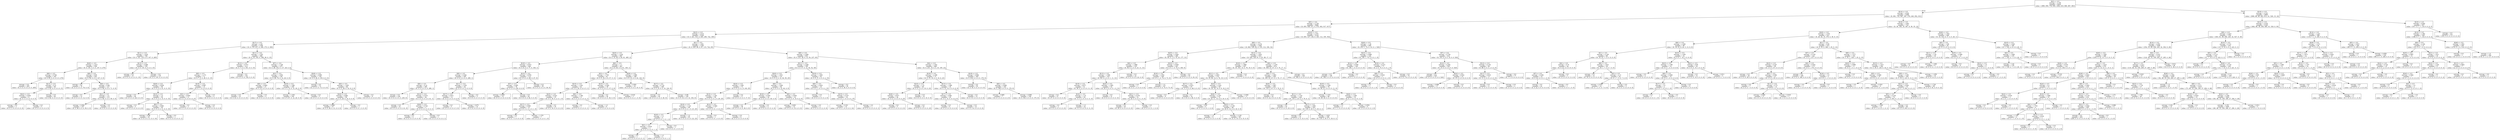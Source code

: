 digraph Tree {
node [shape=box] ;
0 [label="X[2] <= 0.5\nentropy = 3.156\nsamples = 8204\nvalue = [999, 959, 778, 950, 1000, 619, 969, 967, 963]"] ;
1 [label="X[14] <= 0.5\nentropy = 2.924\nsamples = 5398\nvalue = [0, 891, 732, 487, 387, 578, 440, 952, 931]"] ;
0 -> 1 [labeldistance=2.5, labelangle=45, headlabel="True"] ;
2 [label="X[5] <= 0.5\nentropy = 2.739\nsamples = 4680\nvalue = [0, 855, 548, 471, 0, 570, 402, 917, 917]"] ;
1 -> 2 ;
3 [label="X[23] <= 0.5\nentropy = 2.514\nsamples = 2536\nvalue = [0, 0, 421, 333, 0, 405, 290, 722, 365]"] ;
2 -> 3 ;
4 [label="X[17] <= 0.5\nentropy = 2.28\nsamples = 1196\nvalue = [0, 0, 176, 237, 0, 308, 175, 0, 300]"] ;
3 -> 4 ;
5 [label="X[11] <= 0.5\nentropy = 1.919\nsamples = 708\nvalue = [0, 0, 141, 135, 0, 0, 147, 0, 285]"] ;
4 -> 5 ;
6 [label="X[20] <= 0.5\nentropy = 1.515\nsamples = 558\nvalue = [0, 0, 141, 0, 0, 0, 147, 0, 270]"] ;
5 -> 6 ;
7 [label="X[8] <= 0.5\nentropy = 0.794\nsamples = 355\nvalue = [0, 0, 85, 0, 0, 0, 0, 0, 270]"] ;
6 -> 7 ;
8 [label="entropy = 0.0\nsamples = 265\nvalue = [0, 0, 0, 0, 0, 0, 0, 0, 265]"] ;
7 -> 8 ;
9 [label="X[13] <= 0.5\nentropy = 0.31\nsamples = 90\nvalue = [0, 0, 85, 0, 0, 0, 0, 0, 5]"] ;
7 -> 9 ;
10 [label="X[22] <= 0.5\nentropy = 0.954\nsamples = 8\nvalue = [0, 0, 3, 0, 0, 0, 0, 0, 5]"] ;
9 -> 10 ;
11 [label="entropy = 0.0\nsamples = 3\nvalue = [0, 0, 3, 0, 0, 0, 0, 0, 0]"] ;
10 -> 11 ;
12 [label="entropy = 0.0\nsamples = 5\nvalue = [0, 0, 0, 0, 0, 0, 0, 0, 5]"] ;
10 -> 12 ;
13 [label="entropy = 0.0\nsamples = 82\nvalue = [0, 0, 82, 0, 0, 0, 0, 0, 0]"] ;
9 -> 13 ;
14 [label="X[8] <= 0.5\nentropy = 0.85\nsamples = 203\nvalue = [0, 0, 56, 0, 0, 0, 147, 0, 0]"] ;
6 -> 14 ;
15 [label="entropy = 0.0\nsamples = 76\nvalue = [0, 0, 0, 0, 0, 0, 76, 0, 0]"] ;
14 -> 15 ;
16 [label="X[9] <= 0.5\nentropy = 0.99\nsamples = 127\nvalue = [0, 0, 56, 0, 0, 0, 71, 0, 0]"] ;
14 -> 16 ;
17 [label="entropy = 0.0\nsamples = 12\nvalue = [0, 0, 0, 0, 0, 0, 12, 0, 0]"] ;
16 -> 17 ;
18 [label="X[21] <= 0.5\nentropy = 1.0\nsamples = 115\nvalue = [0, 0, 56, 0, 0, 0, 59, 0, 0]"] ;
16 -> 18 ;
19 [label="entropy = 0.992\nsamples = 107\nvalue = [0, 0, 48, 0, 0, 0, 59, 0, 0]"] ;
18 -> 19 ;
20 [label="entropy = 0.0\nsamples = 8\nvalue = [0, 0, 8, 0, 0, 0, 0, 0, 0]"] ;
18 -> 20 ;
21 [label="X[13] <= 0.5\nentropy = 0.469\nsamples = 150\nvalue = [0, 0, 0, 135, 0, 0, 0, 0, 15]"] ;
5 -> 21 ;
22 [label="entropy = 0.0\nsamples = 15\nvalue = [0, 0, 0, 0, 0, 0, 0, 0, 15]"] ;
21 -> 22 ;
23 [label="entropy = 0.0\nsamples = 135\nvalue = [0, 0, 0, 135, 0, 0, 0, 0, 0]"] ;
21 -> 23 ;
24 [label="X[11] <= 0.5\nentropy = 1.555\nsamples = 488\nvalue = [0, 0, 35, 102, 0, 308, 28, 0, 15]"] ;
4 -> 24 ;
25 [label="X[13] <= 0.5\nentropy = 0.573\nsamples = 213\nvalue = [0, 0, 7, 0, 0, 191, 0, 0, 15]"] ;
24 -> 25 ;
26 [label="X[8] <= 0.5\nentropy = 1.173\nsamples = 71\nvalue = [0, 0, 7, 0, 0, 49, 0, 0, 15]"] ;
25 -> 26 ;
27 [label="X[26] <= 0.5\nentropy = 0.838\nsamples = 56\nvalue = [0, 0, 0, 0, 0, 41, 0, 0, 15]"] ;
26 -> 27 ;
28 [label="entropy = 0.0\nsamples = 26\nvalue = [0, 0, 0, 0, 0, 26, 0, 0, 0]"] ;
27 -> 28 ;
29 [label="X[10] <= 0.5\nentropy = 1.0\nsamples = 30\nvalue = [0, 0, 0, 0, 0, 15, 0, 0, 15]"] ;
27 -> 29 ;
30 [label="entropy = 0.0\nsamples = 4\nvalue = [0, 0, 0, 0, 0, 4, 0, 0, 0]"] ;
29 -> 30 ;
31 [label="X[0] <= 0.5\nentropy = 0.983\nsamples = 26\nvalue = [0, 0, 0, 0, 0, 11, 0, 0, 15]"] ;
29 -> 31 ;
32 [label="entropy = 0.99\nsamples = 25\nvalue = [0, 0, 0, 0, 0, 11, 0, 0, 14]"] ;
31 -> 32 ;
33 [label="entropy = 0.0\nsamples = 1\nvalue = [0, 0, 0, 0, 0, 0, 0, 0, 1]"] ;
31 -> 33 ;
34 [label="X[18] <= 0.5\nentropy = 0.997\nsamples = 15\nvalue = [0, 0, 7, 0, 0, 8, 0, 0, 0]"] ;
26 -> 34 ;
35 [label="X[3] <= 0.5\nentropy = 0.845\nsamples = 11\nvalue = [0, 0, 3, 0, 0, 8, 0, 0, 0]"] ;
34 -> 35 ;
36 [label="entropy = 0.0\nsamples = 3\nvalue = [0, 0, 3, 0, 0, 0, 0, 0, 0]"] ;
35 -> 36 ;
37 [label="entropy = 0.0\nsamples = 8\nvalue = [0, 0, 0, 0, 0, 8, 0, 0, 0]"] ;
35 -> 37 ;
38 [label="entropy = 0.0\nsamples = 4\nvalue = [0, 0, 4, 0, 0, 0, 0, 0, 0]"] ;
34 -> 38 ;
39 [label="entropy = 0.0\nsamples = 142\nvalue = [0, 0, 0, 0, 0, 142, 0, 0, 0]"] ;
25 -> 39 ;
40 [label="X[7] <= 0.5\nentropy = 1.726\nsamples = 275\nvalue = [0, 0, 28, 102, 0, 117, 28, 0, 0]"] ;
24 -> 40 ;
41 [label="X[3] <= 0.5\nentropy = 1.654\nsamples = 136\nvalue = [0, 0, 28, 76, 0, 12, 20, 0, 0]"] ;
40 -> 41 ;
42 [label="X[6] <= 0.5\nentropy = 0.605\nsamples = 27\nvalue = [0, 0, 23, 4, 0, 0, 0, 0, 0]"] ;
41 -> 42 ;
43 [label="entropy = 0.0\nsamples = 23\nvalue = [0, 0, 23, 0, 0, 0, 0, 0, 0]"] ;
42 -> 43 ;
44 [label="entropy = 0.0\nsamples = 4\nvalue = [0, 0, 0, 4, 0, 0, 0, 0, 0]"] ;
42 -> 44 ;
45 [label="X[19] <= 0.5\nentropy = 1.398\nsamples = 109\nvalue = [0, 0, 5, 72, 0, 12, 20, 0, 0]"] ;
41 -> 45 ;
46 [label="entropy = 1.436\nsamples = 104\nvalue = [0, 0, 5, 67, 0, 12, 20, 0, 0]"] ;
45 -> 46 ;
47 [label="entropy = 0.0\nsamples = 5\nvalue = [0, 0, 0, 5, 0, 0, 0, 0, 0]"] ;
45 -> 47 ;
48 [label="X[26] <= 0.5\nentropy = 0.995\nsamples = 139\nvalue = [0, 0, 0, 26, 0, 105, 8, 0, 0]"] ;
40 -> 48 ;
49 [label="entropy = 0.0\nsamples = 73\nvalue = [0, 0, 0, 0, 0, 73, 0, 0, 0]"] ;
48 -> 49 ;
50 [label="X[0] <= 0.5\nentropy = 1.405\nsamples = 66\nvalue = [0, 0, 0, 26, 0, 32, 8, 0, 0]"] ;
48 -> 50 ;
51 [label="X[20] <= 0.5\nentropy = 0.992\nsamples = 58\nvalue = [0, 0, 0, 26, 0, 32, 0, 0, 0]"] ;
50 -> 51 ;
52 [label="entropy = 0.994\nsamples = 57\nvalue = [0, 0, 0, 26, 0, 31, 0, 0, 0]"] ;
51 -> 52 ;
53 [label="entropy = 0.0\nsamples = 1\nvalue = [0, 0, 0, 0, 0, 1, 0, 0, 0]"] ;
51 -> 53 ;
54 [label="entropy = 0.0\nsamples = 8\nvalue = [0, 0, 0, 0, 0, 0, 8, 0, 0]"] ;
50 -> 54 ;
55 [label="X[1] <= 0.5\nentropy = 1.991\nsamples = 1340\nvalue = [0, 0, 245, 96, 0, 97, 115, 722, 65]"] ;
3 -> 55 ;
56 [label="X[20] <= 0.5\nentropy = 1.416\nsamples = 687\nvalue = [0, 0, 14, 40, 0, 85, 61, 485, 2]"] ;
55 -> 56 ;
57 [label="X[18] <= 0.5\nentropy = 0.815\nsamples = 420\nvalue = [0, 0, 6, 0, 0, 77, 0, 336, 1]"] ;
56 -> 57 ;
58 [label="X[8] <= 0.5\nentropy = 0.362\nsamples = 305\nvalue = [0, 0, 6, 0, 0, 9, 0, 289, 1]"] ;
57 -> 58 ;
59 [label="X[9] <= 0.5\nentropy = 0.14\nsamples = 285\nvalue = [0, 0, 0, 0, 0, 4, 0, 280, 1]"] ;
58 -> 59 ;
60 [label="entropy = 0.0\nsamples = 239\nvalue = [0, 0, 0, 0, 0, 0, 0, 239, 0]"] ;
59 -> 60 ;
61 [label="X[12] <= 0.5\nentropy = 0.574\nsamples = 46\nvalue = [0, 0, 0, 0, 0, 4, 0, 41, 1]"] ;
59 -> 61 ;
62 [label="entropy = 0.0\nsamples = 41\nvalue = [0, 0, 0, 0, 0, 0, 0, 41, 0]"] ;
61 -> 62 ;
63 [label="X[26] <= 0.5\nentropy = 0.722\nsamples = 5\nvalue = [0, 0, 0, 0, 0, 4, 0, 0, 1]"] ;
61 -> 63 ;
64 [label="entropy = 0.0\nsamples = 4\nvalue = [0, 0, 0, 0, 0, 4, 0, 0, 0]"] ;
63 -> 64 ;
65 [label="entropy = 0.0\nsamples = 1\nvalue = [0, 0, 0, 0, 0, 0, 0, 0, 1]"] ;
63 -> 65 ;
66 [label="X[11] <= 0.5\nentropy = 1.539\nsamples = 20\nvalue = [0, 0, 6, 0, 0, 5, 0, 9, 0]"] ;
58 -> 66 ;
67 [label="X[17] <= 0.5\nentropy = 0.971\nsamples = 15\nvalue = [0, 0, 6, 0, 0, 0, 0, 9, 0]"] ;
66 -> 67 ;
68 [label="entropy = 0.0\nsamples = 5\nvalue = [0, 0, 0, 0, 0, 0, 0, 5, 0]"] ;
67 -> 68 ;
69 [label="entropy = 0.971\nsamples = 10\nvalue = [0, 0, 6, 0, 0, 0, 0, 4, 0]"] ;
67 -> 69 ;
70 [label="entropy = 0.0\nsamples = 5\nvalue = [0, 0, 0, 0, 0, 5, 0, 0, 0]"] ;
66 -> 70 ;
71 [label="X[15] <= 0.5\nentropy = 0.976\nsamples = 115\nvalue = [0, 0, 0, 0, 0, 68, 0, 47, 0]"] ;
57 -> 71 ;
72 [label="X[7] <= 0.5\nentropy = 0.485\nsamples = 76\nvalue = [0, 0, 0, 0, 0, 68, 0, 8, 0]"] ;
71 -> 72 ;
73 [label="entropy = 0.985\nsamples = 14\nvalue = [0, 0, 0, 0, 0, 6, 0, 8, 0]"] ;
72 -> 73 ;
74 [label="entropy = 0.0\nsamples = 62\nvalue = [0, 0, 0, 0, 0, 62, 0, 0, 0]"] ;
72 -> 74 ;
75 [label="entropy = 0.0\nsamples = 39\nvalue = [0, 0, 0, 0, 0, 0, 0, 39, 0]"] ;
71 -> 75 ;
76 [label="X[8] <= 0.5\nentropy = 1.7\nsamples = 267\nvalue = [0, 0, 8, 40, 0, 8, 61, 149, 1]"] ;
56 -> 76 ;
77 [label="X[3] <= 0.5\nentropy = 1.703\nsamples = 81\nvalue = [0, 0, 0, 30, 0, 8, 37, 5, 1]"] ;
76 -> 77 ;
78 [label="X[10] <= 0.5\nentropy = 1.242\nsamples = 42\nvalue = [0, 0, 0, 30, 0, 6, 0, 5, 1]"] ;
77 -> 78 ;
79 [label="X[25] <= 0.5\nentropy = 0.523\nsamples = 33\nvalue = [0, 0, 0, 30, 0, 2, 0, 1, 0]"] ;
78 -> 79 ;
80 [label="X[17] <= 0.5\nentropy = 0.946\nsamples = 14\nvalue = [0, 0, 0, 11, 0, 2, 0, 1, 0]"] ;
79 -> 80 ;
81 [label="entropy = 0.0\nsamples = 7\nvalue = [0, 0, 0, 7, 0, 0, 0, 0, 0]"] ;
80 -> 81 ;
82 [label="entropy = 1.379\nsamples = 7\nvalue = [0, 0, 0, 4, 0, 2, 0, 1, 0]"] ;
80 -> 82 ;
83 [label="entropy = 0.0\nsamples = 19\nvalue = [0, 0, 0, 19, 0, 0, 0, 0, 0]"] ;
79 -> 83 ;
84 [label="X[6] <= 0.5\nentropy = 1.392\nsamples = 9\nvalue = [0, 0, 0, 0, 0, 4, 0, 4, 1]"] ;
78 -> 84 ;
85 [label="entropy = 0.0\nsamples = 1\nvalue = [0, 0, 0, 0, 0, 0, 0, 0, 1]"] ;
84 -> 85 ;
86 [label="entropy = 1.0\nsamples = 8\nvalue = [0, 0, 0, 0, 0, 4, 0, 4, 0]"] ;
84 -> 86 ;
87 [label="X[10] <= 0.5\nentropy = 0.292\nsamples = 39\nvalue = [0, 0, 0, 0, 0, 2, 37, 0, 0]"] ;
77 -> 87 ;
88 [label="entropy = 0.0\nsamples = 36\nvalue = [0, 0, 0, 0, 0, 0, 36, 0, 0]"] ;
87 -> 88 ;
89 [label="entropy = 0.918\nsamples = 3\nvalue = [0, 0, 0, 0, 0, 2, 1, 0, 0]"] ;
87 -> 89 ;
90 [label="X[26] <= 0.5\nentropy = 1.089\nsamples = 186\nvalue = [0, 0, 8, 10, 0, 0, 24, 144, 0]"] ;
76 -> 90 ;
91 [label="entropy = 0.991\nsamples = 18\nvalue = [0, 0, 8, 0, 0, 0, 10, 0, 0]"] ;
90 -> 91 ;
92 [label="X[17] <= 0.5\nentropy = 0.732\nsamples = 168\nvalue = [0, 0, 0, 10, 0, 0, 14, 144, 0]"] ;
90 -> 92 ;
93 [label="entropy = 0.0\nsamples = 40\nvalue = [0, 0, 0, 0, 0, 0, 0, 40, 0]"] ;
92 -> 93 ;
94 [label="entropy = 0.88\nsamples = 128\nvalue = [0, 0, 0, 10, 0, 0, 14, 104, 0]"] ;
92 -> 94 ;
95 [label="X[8] <= 0.5\nentropy = 2.094\nsamples = 653\nvalue = [0, 0, 231, 56, 0, 12, 54, 237, 63]"] ;
55 -> 95 ;
96 [label="X[11] <= 0.5\nentropy = 2.206\nsamples = 185\nvalue = [0, 0, 0, 37, 0, 12, 44, 52, 40]"] ;
95 -> 96 ;
97 [label="X[20] <= 0.5\nentropy = 1.831\nsamples = 131\nvalue = [0, 0, 0, 0, 0, 12, 44, 50, 25]"] ;
96 -> 97 ;
98 [label="X[24] <= 0.5\nentropy = 1.091\nsamples = 73\nvalue = [0, 0, 0, 0, 0, 2, 0, 46, 25]"] ;
97 -> 98 ;
99 [label="X[10] <= 0.5\nentropy = 1.183\nsamples = 56\nvalue = [0, 0, 0, 0, 0, 2, 0, 29, 25]"] ;
98 -> 99 ;
100 [label="X[16] <= 0.5\nentropy = 1.122\nsamples = 49\nvalue = [0, 0, 0, 0, 0, 1, 0, 23, 25]"] ;
99 -> 100 ;
101 [label="X[19] <= 0.5\nentropy = 1.5\nsamples = 4\nvalue = [0, 0, 0, 0, 0, 1, 0, 1, 2]"] ;
100 -> 101 ;
102 [label="X[4] <= 0.5\nentropy = 0.918\nsamples = 3\nvalue = [0, 0, 0, 0, 0, 0, 0, 1, 2]"] ;
101 -> 102 ;
103 [label="entropy = 0.0\nsamples = 1\nvalue = [0, 0, 0, 0, 0, 0, 0, 0, 1]"] ;
102 -> 103 ;
104 [label="entropy = 1.0\nsamples = 2\nvalue = [0, 0, 0, 0, 0, 0, 0, 1, 1]"] ;
102 -> 104 ;
105 [label="entropy = 0.0\nsamples = 1\nvalue = [0, 0, 0, 0, 0, 1, 0, 0, 0]"] ;
101 -> 105 ;
106 [label="entropy = 1.0\nsamples = 45\nvalue = [0, 0, 0, 0, 0, 0, 0, 22, 23]"] ;
100 -> 106 ;
107 [label="X[12] <= 0.5\nentropy = 0.592\nsamples = 7\nvalue = [0, 0, 0, 0, 0, 1, 0, 6, 0]"] ;
99 -> 107 ;
108 [label="entropy = 0.0\nsamples = 1\nvalue = [0, 0, 0, 0, 0, 1, 0, 0, 0]"] ;
107 -> 108 ;
109 [label="entropy = 0.0\nsamples = 6\nvalue = [0, 0, 0, 0, 0, 0, 0, 6, 0]"] ;
107 -> 109 ;
110 [label="entropy = 0.0\nsamples = 17\nvalue = [0, 0, 0, 0, 0, 0, 0, 17, 0]"] ;
98 -> 110 ;
111 [label="X[6] <= 0.5\nentropy = 1.006\nsamples = 58\nvalue = [0, 0, 0, 0, 0, 10, 44, 4, 0]"] ;
97 -> 111 ;
112 [label="X[16] <= 0.5\nentropy = 0.454\nsamples = 42\nvalue = [0, 0, 0, 0, 0, 0, 38, 4, 0]"] ;
111 -> 112 ;
113 [label="entropy = 0.0\nsamples = 38\nvalue = [0, 0, 0, 0, 0, 0, 38, 0, 0]"] ;
112 -> 113 ;
114 [label="entropy = 0.0\nsamples = 4\nvalue = [0, 0, 0, 0, 0, 0, 0, 4, 0]"] ;
112 -> 114 ;
115 [label="X[9] <= 0.5\nentropy = 0.954\nsamples = 16\nvalue = [0, 0, 0, 0, 0, 10, 6, 0, 0]"] ;
111 -> 115 ;
116 [label="entropy = 0.863\nsamples = 14\nvalue = [0, 0, 0, 0, 0, 10, 4, 0, 0]"] ;
115 -> 116 ;
117 [label="entropy = 0.0\nsamples = 2\nvalue = [0, 0, 0, 0, 0, 0, 2, 0, 0]"] ;
115 -> 117 ;
118 [label="X[19] <= 0.5\nentropy = 1.063\nsamples = 54\nvalue = [0, 0, 0, 37, 0, 0, 0, 2, 15]"] ;
96 -> 118 ;
119 [label="X[6] <= 0.5\nentropy = 0.803\nsamples = 18\nvalue = [0, 0, 0, 1, 0, 0, 0, 2, 15]"] ;
118 -> 119 ;
120 [label="entropy = 0.0\nsamples = 2\nvalue = [0, 0, 0, 0, 0, 0, 0, 2, 0]"] ;
119 -> 120 ;
121 [label="X[15] <= 0.5\nentropy = 0.337\nsamples = 16\nvalue = [0, 0, 0, 1, 0, 0, 0, 0, 15]"] ;
119 -> 121 ;
122 [label="entropy = 0.353\nsamples = 15\nvalue = [0, 0, 0, 1, 0, 0, 0, 0, 14]"] ;
121 -> 122 ;
123 [label="entropy = 0.0\nsamples = 1\nvalue = [0, 0, 0, 0, 0, 0, 0, 0, 1]"] ;
121 -> 123 ;
124 [label="entropy = 0.0\nsamples = 36\nvalue = [0, 0, 0, 36, 0, 0, 0, 0, 0]"] ;
118 -> 124 ;
125 [label="X[4] <= 0.5\nentropy = 1.552\nsamples = 468\nvalue = [0, 0, 231, 19, 0, 0, 10, 185, 23]"] ;
95 -> 125 ;
126 [label="X[19] <= 0.5\nentropy = 2.189\nsamples = 73\nvalue = [0, 0, 15, 19, 0, 0, 10, 6, 23]"] ;
125 -> 126 ;
127 [label="X[10] <= 0.5\nentropy = 1.33\nsamples = 38\nvalue = [0, 0, 0, 5, 0, 0, 10, 0, 23]"] ;
126 -> 127 ;
128 [label="X[26] <= 0.5\nentropy = 0.677\nsamples = 28\nvalue = [0, 0, 0, 5, 0, 0, 0, 0, 23]"] ;
127 -> 128 ;
129 [label="entropy = 0.0\nsamples = 5\nvalue = [0, 0, 0, 5, 0, 0, 0, 0, 0]"] ;
128 -> 129 ;
130 [label="entropy = 0.0\nsamples = 23\nvalue = [0, 0, 0, 0, 0, 0, 0, 0, 23]"] ;
128 -> 130 ;
131 [label="entropy = 0.0\nsamples = 10\nvalue = [0, 0, 0, 0, 0, 0, 10, 0, 0]"] ;
127 -> 131 ;
132 [label="X[13] <= 0.5\nentropy = 1.489\nsamples = 35\nvalue = [0, 0, 15, 14, 0, 0, 0, 6, 0]"] ;
126 -> 132 ;
133 [label="X[17] <= 0.5\nentropy = 0.881\nsamples = 20\nvalue = [0, 0, 0, 14, 0, 0, 0, 6, 0]"] ;
132 -> 133 ;
134 [label="entropy = 0.0\nsamples = 6\nvalue = [0, 0, 0, 0, 0, 0, 0, 6, 0]"] ;
133 -> 134 ;
135 [label="entropy = 0.0\nsamples = 14\nvalue = [0, 0, 0, 14, 0, 0, 0, 0, 0]"] ;
133 -> 135 ;
136 [label="entropy = 0.0\nsamples = 15\nvalue = [0, 0, 15, 0, 0, 0, 0, 0, 0]"] ;
132 -> 136 ;
137 [label="X[18] <= 0.5\nentropy = 0.994\nsamples = 395\nvalue = [0, 0, 216, 0, 0, 0, 0, 179, 0]"] ;
125 -> 137 ;
138 [label="entropy = 0.0\nsamples = 50\nvalue = [0, 0, 50, 0, 0, 0, 0, 0, 0]"] ;
137 -> 138 ;
139 [label="X[9] <= 0.5\nentropy = 0.999\nsamples = 345\nvalue = [0, 0, 166, 0, 0, 0, 0, 179, 0]"] ;
137 -> 139 ;
140 [label="entropy = 0.985\nsamples = 7\nvalue = [0, 0, 3, 0, 0, 0, 0, 4, 0]"] ;
139 -> 140 ;
141 [label="entropy = 0.999\nsamples = 338\nvalue = [0, 0, 163, 0, 0, 0, 0, 175, 0]"] ;
139 -> 141 ;
142 [label="X[18] <= 0.5\nentropy = 2.351\nsamples = 2144\nvalue = [0, 855, 127, 138, 0, 165, 112, 195, 552]"] ;
2 -> 142 ;
143 [label="X[8] <= 0.5\nentropy = 2.276\nsamples = 1285\nvalue = [0, 602, 126, 64, 0, 155, 112, 194, 32]"] ;
142 -> 143 ;
144 [label="X[25] <= 0.5\nentropy = 2.004\nsamples = 366\nvalue = [0, 58, 0, 3, 0, 74, 23, 177, 31]"] ;
143 -> 144 ;
145 [label="X[0] <= 0.5\nentropy = 1.866\nsamples = 125\nvalue = [0, 58, 0, 2, 0, 0, 23, 11, 31]"] ;
144 -> 145 ;
146 [label="X[13] <= 0.5\nentropy = 1.508\nsamples = 103\nvalue = [0, 58, 0, 2, 0, 0, 1, 11, 31]"] ;
145 -> 146 ;
147 [label="X[19] <= 0.5\nentropy = 0.977\nsamples = 51\nvalue = [0, 38, 0, 2, 0, 0, 0, 11, 0]"] ;
146 -> 147 ;
148 [label="entropy = 0.0\nsamples = 27\nvalue = [0, 27, 0, 0, 0, 0, 0, 0, 0]"] ;
147 -> 148 ;
149 [label="X[16] <= 0.5\nentropy = 1.33\nsamples = 24\nvalue = [0, 11, 0, 2, 0, 0, 0, 11, 0]"] ;
147 -> 149 ;
150 [label="entropy = 0.0\nsamples = 2\nvalue = [0, 0, 0, 2, 0, 0, 0, 0, 0]"] ;
149 -> 150 ;
151 [label="entropy = 1.0\nsamples = 22\nvalue = [0, 11, 0, 0, 0, 0, 0, 11, 0]"] ;
149 -> 151 ;
152 [label="X[24] <= 0.5\nentropy = 1.085\nsamples = 52\nvalue = [0, 20, 0, 0, 0, 0, 1, 0, 31]"] ;
146 -> 152 ;
153 [label="entropy = 0.0\nsamples = 31\nvalue = [0, 0, 0, 0, 0, 0, 0, 0, 31]"] ;
152 -> 153 ;
154 [label="X[21] <= 0.5\nentropy = 0.276\nsamples = 21\nvalue = [0, 20, 0, 0, 0, 0, 1, 0, 0]"] ;
152 -> 154 ;
155 [label="entropy = 0.0\nsamples = 20\nvalue = [0, 20, 0, 0, 0, 0, 0, 0, 0]"] ;
154 -> 155 ;
156 [label="entropy = 0.0\nsamples = 1\nvalue = [0, 0, 0, 0, 0, 0, 1, 0, 0]"] ;
154 -> 156 ;
157 [label="entropy = 0.0\nsamples = 22\nvalue = [0, 0, 0, 0, 0, 0, 22, 0, 0]"] ;
145 -> 157 ;
158 [label="X[10] <= 0.5\nentropy = 0.926\nsamples = 241\nvalue = [0, 0, 0, 1, 0, 74, 0, 166, 0]"] ;
144 -> 158 ;
159 [label="X[19] <= 0.5\nentropy = 1.052\nsamples = 148\nvalue = [0, 0, 0, 1, 0, 74, 0, 73, 0]"] ;
158 -> 159 ;
160 [label="entropy = 0.0\nsamples = 1\nvalue = [0, 0, 0, 1, 0, 0, 0, 0, 0]"] ;
159 -> 160 ;
161 [label="entropy = 1.0\nsamples = 147\nvalue = [0, 0, 0, 0, 0, 74, 0, 73, 0]"] ;
159 -> 161 ;
162 [label="entropy = 0.0\nsamples = 93\nvalue = [0, 0, 0, 0, 0, 0, 0, 93, 0]"] ;
158 -> 162 ;
163 [label="X[12] <= 0.5\nentropy = 1.853\nsamples = 919\nvalue = [0, 544, 126, 61, 0, 81, 89, 17, 1]"] ;
143 -> 163 ;
164 [label="X[19] <= 0.5\nentropy = 1.968\nsamples = 247\nvalue = [0, 35, 103, 14, 0, 76, 19, 0, 0]"] ;
163 -> 164 ;
165 [label="X[11] <= 0.5\nentropy = 2.053\nsamples = 170\nvalue = [0, 35, 26, 14, 0, 76, 19, 0, 0]"] ;
164 -> 165 ;
166 [label="X[17] <= 0.5\nentropy = 0.972\nsamples = 87\nvalue = [0, 11, 8, 0, 0, 68, 0, 0, 0]"] ;
165 -> 166 ;
167 [label="entropy = 0.0\nsamples = 8\nvalue = [0, 8, 0, 0, 0, 0, 0, 0, 0]"] ;
166 -> 167 ;
168 [label="entropy = 0.7\nsamples = 79\nvalue = [0, 3, 8, 0, 0, 68, 0, 0, 0]"] ;
166 -> 168 ;
169 [label="X[16] <= 0.5\nentropy = 2.241\nsamples = 83\nvalue = [0, 24, 18, 14, 0, 8, 19, 0, 0]"] ;
165 -> 169 ;
170 [label="X[26] <= 0.5\nentropy = 2.197\nsamples = 72\nvalue = [0, 24, 11, 10, 0, 8, 19, 0, 0]"] ;
169 -> 170 ;
171 [label="entropy = 0.65\nsamples = 6\nvalue = [0, 0, 5, 0, 0, 0, 1, 0, 0]"] ;
170 -> 171 ;
172 [label="X[23] <= 0.5\nentropy = 2.138\nsamples = 66\nvalue = [0, 24, 6, 10, 0, 8, 18, 0, 0]"] ;
170 -> 172 ;
173 [label="entropy = 1.0\nsamples = 6\nvalue = [0, 3, 0, 0, 0, 0, 3, 0, 0]"] ;
172 -> 173 ;
174 [label="entropy = 2.181\nsamples = 60\nvalue = [0, 21, 6, 10, 0, 8, 15, 0, 0]"] ;
172 -> 174 ;
175 [label="entropy = 0.946\nsamples = 11\nvalue = [0, 0, 7, 4, 0, 0, 0, 0, 0]"] ;
169 -> 175 ;
176 [label="entropy = 0.0\nsamples = 77\nvalue = [0, 0, 77, 0, 0, 0, 0, 0, 0]"] ;
164 -> 176 ;
177 [label="X[0] <= 0.5\nentropy = 1.279\nsamples = 672\nvalue = [0, 509, 23, 47, 0, 5, 70, 17, 1]"] ;
163 -> 177 ;
178 [label="X[9] <= 0.5\nentropy = 1.983\nsamples = 328\nvalue = [0, 165, 23, 47, 0, 5, 70, 17, 1]"] ;
177 -> 178 ;
179 [label="X[20] <= 0.5\nentropy = 1.807\nsamples = 250\nvalue = [0, 119, 2, 47, 0, 5, 70, 6, 1]"] ;
178 -> 179 ;
180 [label="entropy = 0.0\nsamples = 22\nvalue = [0, 0, 0, 22, 0, 0, 0, 0, 0]"] ;
179 -> 180 ;
181 [label="X[11] <= 0.5\nentropy = 1.716\nsamples = 228\nvalue = [0, 119, 2, 25, 0, 5, 70, 6, 1]"] ;
179 -> 181 ;
182 [label="entropy = 0.0\nsamples = 25\nvalue = [0, 0, 0, 0, 0, 0, 25, 0, 0]"] ;
181 -> 182 ;
183 [label="X[17] <= 0.5\nentropy = 1.691\nsamples = 203\nvalue = [0, 119, 2, 25, 0, 5, 45, 6, 1]"] ;
181 -> 183 ;
184 [label="entropy = 0.0\nsamples = 15\nvalue = [0, 0, 0, 0, 0, 0, 15, 0, 0]"] ;
183 -> 184 ;
185 [label="entropy = 1.635\nsamples = 188\nvalue = [0, 119, 2, 25, 0, 5, 30, 6, 1]"] ;
183 -> 185 ;
186 [label="X[19] <= 0.5\nentropy = 1.358\nsamples = 78\nvalue = [0, 46, 21, 0, 0, 0, 0, 11, 0]"] ;
178 -> 186 ;
187 [label="entropy = 1.333\nsamples = 68\nvalue = [0, 40, 20, 0, 0, 0, 0, 8, 0]"] ;
186 -> 187 ;
188 [label="X[26] <= 0.5\nentropy = 1.295\nsamples = 10\nvalue = [0, 6, 1, 0, 0, 0, 0, 3, 0]"] ;
186 -> 188 ;
189 [label="entropy = 1.0\nsamples = 2\nvalue = [0, 1, 1, 0, 0, 0, 0, 0, 0]"] ;
188 -> 189 ;
190 [label="entropy = 0.954\nsamples = 8\nvalue = [0, 5, 0, 0, 0, 0, 0, 3, 0]"] ;
188 -> 190 ;
191 [label="entropy = 0.0\nsamples = 344\nvalue = [0, 344, 0, 0, 0, 0, 0, 0, 0]"] ;
177 -> 191 ;
192 [label="X[26] <= 0.5\nentropy = 1.36\nsamples = 859\nvalue = [0, 253, 1, 74, 0, 10, 0, 1, 520]"] ;
142 -> 192 ;
193 [label="X[23] <= 0.5\nentropy = 0.989\nsamples = 226\nvalue = [0, 150, 1, 74, 0, 0, 0, 1, 0]"] ;
192 -> 193 ;
194 [label="X[12] <= 0.5\nentropy = 0.058\nsamples = 149\nvalue = [0, 148, 1, 0, 0, 0, 0, 0, 0]"] ;
193 -> 194 ;
195 [label="entropy = 0.0\nsamples = 148\nvalue = [0, 148, 0, 0, 0, 0, 0, 0, 0]"] ;
194 -> 195 ;
196 [label="entropy = 0.0\nsamples = 1\nvalue = [0, 0, 1, 0, 0, 0, 0, 0, 0]"] ;
194 -> 196 ;
197 [label="X[16] <= 0.5\nentropy = 0.273\nsamples = 77\nvalue = [0, 2, 0, 74, 0, 0, 0, 1, 0]"] ;
193 -> 197 ;
198 [label="X[8] <= 0.5\nentropy = 0.918\nsamples = 3\nvalue = [0, 2, 0, 0, 0, 0, 0, 1, 0]"] ;
197 -> 198 ;
199 [label="entropy = 0.0\nsamples = 1\nvalue = [0, 0, 0, 0, 0, 0, 0, 1, 0]"] ;
198 -> 199 ;
200 [label="entropy = 0.0\nsamples = 2\nvalue = [0, 2, 0, 0, 0, 0, 0, 0, 0]"] ;
198 -> 200 ;
201 [label="entropy = 0.0\nsamples = 74\nvalue = [0, 0, 0, 74, 0, 0, 0, 0, 0]"] ;
197 -> 201 ;
202 [label="X[7] <= 0.5\nentropy = 0.754\nsamples = 633\nvalue = [0, 103, 0, 0, 0, 10, 0, 0, 520]"] ;
192 -> 202 ;
203 [label="X[10] <= 0.5\nentropy = 0.292\nsamples = 543\nvalue = [0, 15, 0, 0, 0, 8, 0, 0, 520]"] ;
202 -> 203 ;
204 [label="entropy = 0.0\nsamples = 520\nvalue = [0, 0, 0, 0, 0, 0, 0, 0, 520]"] ;
203 -> 204 ;
205 [label="X[22] <= 0.5\nentropy = 0.932\nsamples = 23\nvalue = [0, 15, 0, 0, 0, 8, 0, 0, 0]"] ;
203 -> 205 ;
206 [label="entropy = 0.998\nsamples = 17\nvalue = [0, 9, 0, 0, 0, 8, 0, 0, 0]"] ;
205 -> 206 ;
207 [label="entropy = 0.0\nsamples = 6\nvalue = [0, 6, 0, 0, 0, 0, 0, 0, 0]"] ;
205 -> 207 ;
208 [label="X[12] <= 0.5\nentropy = 0.154\nsamples = 90\nvalue = [0, 88, 0, 0, 0, 2, 0, 0, 0]"] ;
202 -> 208 ;
209 [label="X[17] <= 0.5\nentropy = 0.619\nsamples = 13\nvalue = [0, 11, 0, 0, 0, 2, 0, 0, 0]"] ;
208 -> 209 ;
210 [label="entropy = 0.0\nsamples = 11\nvalue = [0, 11, 0, 0, 0, 0, 0, 0, 0]"] ;
209 -> 210 ;
211 [label="entropy = 0.0\nsamples = 2\nvalue = [0, 0, 0, 0, 0, 2, 0, 0, 0]"] ;
209 -> 211 ;
212 [label="entropy = 0.0\nsamples = 77\nvalue = [0, 77, 0, 0, 0, 0, 0, 0, 0]"] ;
208 -> 212 ;
213 [label="X[18] <= 0.5\nentropy = 1.943\nsamples = 718\nvalue = [0, 36, 184, 16, 387, 8, 38, 35, 14]"] ;
1 -> 213 ;
214 [label="X[26] <= 0.5\nentropy = 1.534\nsamples = 512\nvalue = [0, 26, 42, 10, 370, 4, 38, 9, 13]"] ;
213 -> 214 ;
215 [label="X[6] <= 0.5\nentropy = 2.589\nsamples = 98\nvalue = [0, 18, 23, 8, 24, 3, 13, 9, 0]"] ;
214 -> 215 ;
216 [label="X[1] <= 0.5\nentropy = 2.128\nsamples = 66\nvalue = [0, 18, 23, 7, 5, 0, 13, 0, 0]"] ;
215 -> 216 ;
217 [label="X[4] <= 0.5\nentropy = 0.75\nsamples = 28\nvalue = [0, 0, 22, 0, 0, 0, 6, 0, 0]"] ;
216 -> 217 ;
218 [label="X[7] <= 0.5\nentropy = 0.258\nsamples = 23\nvalue = [0, 0, 22, 0, 0, 0, 1, 0, 0]"] ;
217 -> 218 ;
219 [label="entropy = 0.0\nsamples = 22\nvalue = [0, 0, 22, 0, 0, 0, 0, 0, 0]"] ;
218 -> 219 ;
220 [label="entropy = 0.0\nsamples = 1\nvalue = [0, 0, 0, 0, 0, 0, 1, 0, 0]"] ;
218 -> 220 ;
221 [label="entropy = 0.0\nsamples = 5\nvalue = [0, 0, 0, 0, 0, 0, 5, 0, 0]"] ;
217 -> 221 ;
222 [label="X[8] <= 0.5\nentropy = 1.933\nsamples = 38\nvalue = [0, 18, 1, 7, 5, 0, 7, 0, 0]"] ;
216 -> 222 ;
223 [label="entropy = 0.0\nsamples = 14\nvalue = [0, 14, 0, 0, 0, 0, 0, 0, 0]"] ;
222 -> 223 ;
224 [label="X[3] <= 0.5\nentropy = 2.13\nsamples = 24\nvalue = [0, 4, 1, 7, 5, 0, 7, 0, 0]"] ;
222 -> 224 ;
225 [label="entropy = 2.076\nsamples = 19\nvalue = [0, 4, 1, 2, 5, 0, 7, 0, 0]"] ;
224 -> 225 ;
226 [label="entropy = 0.0\nsamples = 5\nvalue = [0, 0, 0, 5, 0, 0, 0, 0, 0]"] ;
224 -> 226 ;
227 [label="X[10] <= 0.5\nentropy = 1.438\nsamples = 32\nvalue = [0, 0, 0, 1, 19, 3, 0, 9, 0]"] ;
215 -> 227 ;
228 [label="X[23] <= 0.5\nentropy = 1.198\nsamples = 14\nvalue = [0, 0, 0, 1, 4, 0, 0, 9, 0]"] ;
227 -> 228 ;
229 [label="entropy = 0.0\nsamples = 4\nvalue = [0, 0, 0, 0, 4, 0, 0, 0, 0]"] ;
228 -> 229 ;
230 [label="X[0] <= 0.5\nentropy = 0.469\nsamples = 10\nvalue = [0, 0, 0, 1, 0, 0, 0, 9, 0]"] ;
228 -> 230 ;
231 [label="X[17] <= 0.5\nentropy = 1.0\nsamples = 2\nvalue = [0, 0, 0, 1, 0, 0, 0, 1, 0]"] ;
230 -> 231 ;
232 [label="entropy = 0.0\nsamples = 1\nvalue = [0, 0, 0, 0, 0, 0, 0, 1, 0]"] ;
231 -> 232 ;
233 [label="entropy = 0.0\nsamples = 1\nvalue = [0, 0, 0, 1, 0, 0, 0, 0, 0]"] ;
231 -> 233 ;
234 [label="entropy = 0.0\nsamples = 8\nvalue = [0, 0, 0, 0, 0, 0, 0, 8, 0]"] ;
230 -> 234 ;
235 [label="X[21] <= 0.5\nentropy = 0.65\nsamples = 18\nvalue = [0, 0, 0, 0, 15, 3, 0, 0, 0]"] ;
227 -> 235 ;
236 [label="entropy = 0.0\nsamples = 14\nvalue = [0, 0, 0, 0, 14, 0, 0, 0, 0]"] ;
235 -> 236 ;
237 [label="entropy = 0.811\nsamples = 4\nvalue = [0, 0, 0, 0, 1, 3, 0, 0, 0]"] ;
235 -> 237 ;
238 [label="X[1] <= 0.5\nentropy = 0.99\nsamples = 414\nvalue = [0, 8, 19, 2, 346, 1, 25, 0, 13]"] ;
214 -> 238 ;
239 [label="X[7] <= 0.5\nentropy = 0.145\nsamples = 221\nvalue = [0, 3, 0, 1, 217, 0, 0, 0, 0]"] ;
238 -> 239 ;
240 [label="X[23] <= 0.5\nentropy = 0.327\nsamples = 50\nvalue = [0, 3, 0, 0, 47, 0, 0, 0, 0]"] ;
239 -> 240 ;
241 [label="entropy = 0.0\nsamples = 29\nvalue = [0, 0, 0, 0, 29, 0, 0, 0, 0]"] ;
240 -> 241 ;
242 [label="X[5] <= 0.5\nentropy = 0.592\nsamples = 21\nvalue = [0, 3, 0, 0, 18, 0, 0, 0, 0]"] ;
240 -> 242 ;
243 [label="entropy = 0.0\nsamples = 7\nvalue = [0, 0, 0, 0, 7, 0, 0, 0, 0]"] ;
242 -> 243 ;
244 [label="X[11] <= 0.5\nentropy = 0.75\nsamples = 14\nvalue = [0, 3, 0, 0, 11, 0, 0, 0, 0]"] ;
242 -> 244 ;
245 [label="entropy = 0.684\nsamples = 11\nvalue = [0, 2, 0, 0, 9, 0, 0, 0, 0]"] ;
244 -> 245 ;
246 [label="entropy = 0.918\nsamples = 3\nvalue = [0, 1, 0, 0, 2, 0, 0, 0, 0]"] ;
244 -> 246 ;
247 [label="X[4] <= 0.5\nentropy = 0.052\nsamples = 171\nvalue = [0, 0, 0, 1, 170, 0, 0, 0, 0]"] ;
239 -> 247 ;
248 [label="entropy = 0.0\nsamples = 169\nvalue = [0, 0, 0, 0, 169, 0, 0, 0, 0]"] ;
247 -> 248 ;
249 [label="X[19] <= 0.5\nentropy = 1.0\nsamples = 2\nvalue = [0, 0, 0, 1, 1, 0, 0, 0, 0]"] ;
247 -> 249 ;
250 [label="entropy = 0.0\nsamples = 1\nvalue = [0, 0, 0, 1, 0, 0, 0, 0, 0]"] ;
249 -> 250 ;
251 [label="entropy = 0.0\nsamples = 1\nvalue = [0, 0, 0, 0, 1, 0, 0, 0, 0]"] ;
249 -> 251 ;
252 [label="X[8] <= 0.5\nentropy = 1.577\nsamples = 193\nvalue = [0, 5, 19, 1, 129, 1, 25, 0, 13]"] ;
238 -> 252 ;
253 [label="X[20] <= 0.5\nentropy = 0.866\nsamples = 11\nvalue = [0, 0, 0, 1, 0, 1, 9, 0, 0]"] ;
252 -> 253 ;
254 [label="entropy = 0.0\nsamples = 1\nvalue = [0, 0, 0, 1, 0, 0, 0, 0, 0]"] ;
253 -> 254 ;
255 [label="X[5] <= 0.5\nentropy = 0.469\nsamples = 10\nvalue = [0, 0, 0, 0, 0, 1, 9, 0, 0]"] ;
253 -> 255 ;
256 [label="entropy = 0.0\nsamples = 1\nvalue = [0, 0, 0, 0, 0, 0, 1, 0, 0]"] ;
255 -> 256 ;
257 [label="entropy = 0.503\nsamples = 9\nvalue = [0, 0, 0, 0, 0, 1, 8, 0, 0]"] ;
255 -> 257 ;
258 [label="X[15] <= 0.5\nentropy = 1.415\nsamples = 182\nvalue = [0, 5, 19, 0, 129, 0, 16, 0, 13]"] ;
252 -> 258 ;
259 [label="X[9] <= 0.5\nentropy = 1.291\nsamples = 164\nvalue = [0, 5, 10, 0, 123, 0, 13, 0, 13]"] ;
258 -> 259 ;
260 [label="X[21] <= 0.5\nentropy = 0.502\nsamples = 75\nvalue = [0, 0, 1, 0, 69, 0, 4, 0, 1]"] ;
259 -> 260 ;
261 [label="X[5] <= 0.5\nentropy = 0.316\nsamples = 72\nvalue = [0, 0, 1, 0, 69, 0, 1, 0, 1]"] ;
260 -> 261 ;
262 [label="entropy = 1.208\nsamples = 12\nvalue = [0, 0, 1, 0, 9, 0, 1, 0, 1]"] ;
261 -> 262 ;
263 [label="entropy = 0.0\nsamples = 60\nvalue = [0, 0, 0, 0, 60, 0, 0, 0, 0]"] ;
261 -> 263 ;
264 [label="entropy = 0.0\nsamples = 3\nvalue = [0, 0, 0, 0, 0, 0, 3, 0, 0]"] ;
260 -> 264 ;
265 [label="entropy = 1.729\nsamples = 89\nvalue = [0, 5, 9, 0, 54, 0, 9, 0, 12]"] ;
259 -> 265 ;
266 [label="entropy = 1.459\nsamples = 18\nvalue = [0, 0, 9, 0, 6, 0, 3, 0, 0]"] ;
258 -> 266 ;
267 [label="X[26] <= 0.5\nentropy = 1.552\nsamples = 206\nvalue = [0, 10, 142, 6, 17, 4, 0, 26, 1]"] ;
213 -> 267 ;
268 [label="X[5] <= 0.5\nentropy = 1.89\nsamples = 26\nvalue = [0, 9, 0, 4, 9, 4, 0, 0, 0]"] ;
267 -> 268 ;
269 [label="X[11] <= 0.5\nentropy = 1.42\nsamples = 16\nvalue = [0, 0, 0, 4, 9, 3, 0, 0, 0]"] ;
268 -> 269 ;
270 [label="entropy = 0.0\nsamples = 8\nvalue = [0, 0, 0, 0, 8, 0, 0, 0, 0]"] ;
269 -> 270 ;
271 [label="entropy = 1.406\nsamples = 8\nvalue = [0, 0, 0, 4, 1, 3, 0, 0, 0]"] ;
269 -> 271 ;
272 [label="X[25] <= 0.5\nentropy = 0.469\nsamples = 10\nvalue = [0, 9, 0, 0, 0, 1, 0, 0, 0]"] ;
268 -> 272 ;
273 [label="entropy = 0.0\nsamples = 8\nvalue = [0, 8, 0, 0, 0, 0, 0, 0, 0]"] ;
272 -> 273 ;
274 [label="X[23] <= 0.5\nentropy = 1.0\nsamples = 2\nvalue = [0, 1, 0, 0, 0, 1, 0, 0, 0]"] ;
272 -> 274 ;
275 [label="entropy = 0.0\nsamples = 1\nvalue = [0, 1, 0, 0, 0, 0, 0, 0, 0]"] ;
274 -> 275 ;
276 [label="entropy = 0.0\nsamples = 1\nvalue = [0, 0, 0, 0, 0, 1, 0, 0, 0]"] ;
274 -> 276 ;
277 [label="X[10] <= 0.5\nentropy = 1.028\nsamples = 180\nvalue = [0, 1, 142, 2, 8, 0, 0, 26, 1]"] ;
267 -> 277 ;
278 [label="X[4] <= 0.5\nentropy = 1.008\nsamples = 179\nvalue = [0, 1, 142, 2, 7, 0, 0, 26, 1]"] ;
277 -> 278 ;
279 [label="entropy = 1.02\nsamples = 176\nvalue = [0, 1, 139, 2, 7, 0, 0, 26, 1]"] ;
278 -> 279 ;
280 [label="entropy = 0.0\nsamples = 3\nvalue = [0, 0, 3, 0, 0, 0, 0, 0, 0]"] ;
278 -> 280 ;
281 [label="entropy = 0.0\nsamples = 1\nvalue = [0, 0, 0, 0, 1, 0, 0, 0, 0]"] ;
277 -> 281 ;
282 [label="X[19] <= 0.5\nentropy = 2.323\nsamples = 2806\nvalue = [999, 68, 46, 463, 613, 41, 529, 15, 32]"] ;
0 -> 282 [labeldistance=2.5, labelangle=-45, headlabel="False"] ;
283 [label="X[10] <= 0.5\nentropy = 2.435\nsamples = 2149\nvalue = [482, 68, 39, 456, 495, 41, 529, 9, 30]"] ;
282 -> 283 ;
284 [label="X[9] <= 0.5\nentropy = 2.423\nsamples = 1761\nvalue = [363, 61, 38, 456, 245, 32, 527, 9, 30]"] ;
283 -> 284 ;
285 [label="X[14] <= 0.5\nentropy = 2.452\nsamples = 1508\nvalue = [352, 53, 28, 456, 245, 32, 304, 9, 29]"] ;
284 -> 285 ;
286 [label="X[20] <= 0.5\nentropy = 1.565\nsamples = 388\nvalue = [230, 5, 14, 117, 0, 5, 9, 5, 3]"] ;
285 -> 286 ;
287 [label="X[26] <= 0.5\nentropy = 0.575\nsamples = 118\nvalue = [3, 0, 0, 108, 0, 4, 0, 1, 2]"] ;
286 -> 287 ;
288 [label="entropy = 0.0\nsamples = 1\nvalue = [1, 0, 0, 0, 0, 0, 0, 0, 0]"] ;
287 -> 288 ;
289 [label="entropy = 0.533\nsamples = 117\nvalue = [2, 0, 0, 108, 0, 4, 0, 1, 2]"] ;
287 -> 289 ;
290 [label="X[3] <= 0.5\nentropy = 1.015\nsamples = 270\nvalue = [227, 5, 14, 9, 0, 1, 9, 4, 1]"] ;
286 -> 290 ;
291 [label="X[26] <= 0.5\nentropy = 0.624\nsamples = 232\nvalue = [212, 5, 1, 3, 0, 0, 6, 4, 1]"] ;
290 -> 291 ;
292 [label="X[24] <= 0.5\nentropy = 2.2\nsamples = 13\nvalue = [0, 2, 1, 3, 0, 0, 4, 3, 0]"] ;
291 -> 292 ;
293 [label="X[22] <= 0.5\nentropy = 0.918\nsamples = 3\nvalue = [0, 2, 0, 1, 0, 0, 0, 0, 0]"] ;
292 -> 293 ;
294 [label="entropy = 0.0\nsamples = 2\nvalue = [0, 2, 0, 0, 0, 0, 0, 0, 0]"] ;
293 -> 294 ;
295 [label="entropy = 0.0\nsamples = 1\nvalue = [0, 0, 0, 1, 0, 0, 0, 0, 0]"] ;
293 -> 295 ;
296 [label="X[16] <= 0.5\nentropy = 1.846\nsamples = 10\nvalue = [0, 0, 1, 2, 0, 0, 4, 3, 0]"] ;
292 -> 296 ;
297 [label="X[4] <= 0.5\nentropy = 1.753\nsamples = 9\nvalue = [0, 0, 1, 1, 0, 0, 4, 3, 0]"] ;
296 -> 297 ;
298 [label="entropy = 1.792\nsamples = 6\nvalue = [0, 0, 1, 1, 0, 0, 3, 1, 0]"] ;
297 -> 298 ;
299 [label="X[23] <= 0.5\nentropy = 0.918\nsamples = 3\nvalue = [0, 0, 0, 0, 0, 0, 1, 2, 0]"] ;
297 -> 299 ;
300 [label="entropy = 0.0\nsamples = 1\nvalue = [0, 0, 0, 0, 0, 0, 1, 0, 0]"] ;
299 -> 300 ;
301 [label="entropy = 0.0\nsamples = 2\nvalue = [0, 0, 0, 0, 0, 0, 0, 2, 0]"] ;
299 -> 301 ;
302 [label="entropy = 0.0\nsamples = 1\nvalue = [0, 0, 0, 1, 0, 0, 0, 0, 0]"] ;
296 -> 302 ;
303 [label="X[6] <= 0.5\nentropy = 0.263\nsamples = 219\nvalue = [212, 3, 0, 0, 0, 0, 2, 1, 1]"] ;
291 -> 303 ;
304 [label="X[15] <= 0.5\nentropy = 0.119\nsamples = 214\nvalue = [211, 0, 0, 0, 0, 0, 2, 0, 1]"] ;
303 -> 304 ;
305 [label="X[21] <= 0.5\nentropy = 0.044\nsamples = 205\nvalue = [204, 0, 0, 0, 0, 0, 1, 0, 0]"] ;
304 -> 305 ;
306 [label="entropy = 0.0\nsamples = 204\nvalue = [204, 0, 0, 0, 0, 0, 0, 0, 0]"] ;
305 -> 306 ;
307 [label="entropy = 0.0\nsamples = 1\nvalue = [0, 0, 0, 0, 0, 0, 1, 0, 0]"] ;
305 -> 307 ;
308 [label="entropy = 0.986\nsamples = 9\nvalue = [7, 0, 0, 0, 0, 0, 1, 0, 1]"] ;
304 -> 308 ;
309 [label="entropy = 1.371\nsamples = 5\nvalue = [1, 3, 0, 0, 0, 0, 0, 1, 0]"] ;
303 -> 309 ;
310 [label="X[8] <= 0.5\nentropy = 1.907\nsamples = 38\nvalue = [15, 0, 13, 6, 0, 1, 3, 0, 0]"] ;
290 -> 310 ;
311 [label="entropy = 0.0\nsamples = 1\nvalue = [0, 0, 0, 0, 0, 1, 0, 0, 0]"] ;
310 -> 311 ;
312 [label="X[22] <= 0.5\nentropy = 1.778\nsamples = 37\nvalue = [15, 0, 13, 6, 0, 0, 3, 0, 0]"] ;
310 -> 312 ;
313 [label="entropy = 1.784\nsamples = 36\nvalue = [15, 0, 12, 6, 0, 0, 3, 0, 0]"] ;
312 -> 313 ;
314 [label="entropy = 0.0\nsamples = 1\nvalue = [0, 0, 1, 0, 0, 0, 0, 0, 0]"] ;
312 -> 314 ;
315 [label="X[4] <= 0.5\nentropy = 2.415\nsamples = 1120\nvalue = [122, 48, 14, 339, 245, 27, 295, 4, 26]"] ;
285 -> 315 ;
316 [label="X[17] <= 0.5\nentropy = 2.411\nsamples = 1072\nvalue = [110, 48, 14, 339, 209, 27, 295, 4, 26]"] ;
315 -> 316 ;
317 [label="entropy = 0.918\nsamples = 27\nvalue = [18, 0, 0, 0, 9, 0, 0, 0, 0]"] ;
316 -> 317 ;
318 [label="X[26] <= 0.5\nentropy = 2.394\nsamples = 1045\nvalue = [92, 48, 14, 339, 200, 27, 295, 4, 26]"] ;
316 -> 318 ;
319 [label="entropy = 1.0\nsamples = 26\nvalue = [19, 0, 0, 0, 6, 0, 1, 0, 0]"] ;
318 -> 319 ;
320 [label="X[8] <= 0.5\nentropy = 2.371\nsamples = 1019\nvalue = [73, 48, 14, 339, 194, 27, 294, 4, 26]"] ;
318 -> 320 ;
321 [label="X[18] <= 0.5\nentropy = 0.918\nsamples = 15\nvalue = [10, 0, 0, 0, 5, 0, 0, 0, 0]"] ;
320 -> 321 ;
322 [label="entropy = 0.94\nsamples = 14\nvalue = [9, 0, 0, 0, 5, 0, 0, 0, 0]"] ;
321 -> 322 ;
323 [label="entropy = 0.0\nsamples = 1\nvalue = [1, 0, 0, 0, 0, 0, 0, 0, 0]"] ;
321 -> 323 ;
324 [label="X[22] <= 0.5\nentropy = 2.356\nsamples = 1004\nvalue = [63, 48, 14, 339, 189, 27, 294, 4, 26]"] ;
320 -> 324 ;
325 [label="entropy = 2.351\nsamples = 1000\nvalue = [60, 48, 14, 339, 188, 27, 294, 4, 26]"] ;
324 -> 325 ;
326 [label="entropy = 0.811\nsamples = 4\nvalue = [3, 0, 0, 0, 1, 0, 0, 0, 0]"] ;
324 -> 326 ;
327 [label="entropy = 0.811\nsamples = 48\nvalue = [12, 0, 0, 0, 36, 0, 0, 0, 0]"] ;
315 -> 327 ;
328 [label="X[14] <= 0.5\nentropy = 0.731\nsamples = 253\nvalue = [11, 8, 10, 0, 0, 0, 223, 0, 1]"] ;
284 -> 328 ;
329 [label="X[5] <= 0.5\nentropy = 0.713\nsamples = 252\nvalue = [11, 7, 10, 0, 0, 0, 223, 0, 1]"] ;
328 -> 329 ;
330 [label="entropy = 0.0\nsamples = 2\nvalue = [0, 0, 0, 0, 0, 0, 2, 0, 0]"] ;
329 -> 330 ;
331 [label="X[26] <= 0.5\nentropy = 0.718\nsamples = 250\nvalue = [11, 7, 10, 0, 0, 0, 221, 0, 1]"] ;
329 -> 331 ;
332 [label="entropy = 0.0\nsamples = 1\nvalue = [0, 0, 0, 0, 0, 0, 1, 0, 0]"] ;
331 -> 332 ;
333 [label="entropy = 0.72\nsamples = 249\nvalue = [11, 7, 10, 0, 0, 0, 220, 0, 1]"] ;
331 -> 333 ;
334 [label="entropy = 0.0\nsamples = 1\nvalue = [0, 1, 0, 0, 0, 0, 0, 0, 0]"] ;
328 -> 334 ;
335 [label="X[14] <= 0.5\nentropy = 1.223\nsamples = 388\nvalue = [119, 7, 1, 0, 250, 9, 2, 0, 0]"] ;
283 -> 335 ;
336 [label="X[26] <= 0.5\nentropy = 1.473\nsamples = 48\nvalue = [30, 7, 0, 0, 0, 9, 2, 0, 0]"] ;
335 -> 336 ;
337 [label="X[17] <= 0.5\nentropy = 1.873\nsamples = 23\nvalue = [7, 7, 0, 0, 0, 7, 2, 0, 0]"] ;
336 -> 337 ;
338 [label="X[5] <= 0.5\nentropy = 1.296\nsamples = 13\nvalue = [7, 5, 0, 0, 0, 0, 1, 0, 0]"] ;
337 -> 338 ;
339 [label="X[20] <= 0.5\nentropy = 0.65\nsamples = 6\nvalue = [5, 0, 0, 0, 0, 0, 1, 0, 0]"] ;
338 -> 339 ;
340 [label="entropy = 0.0\nsamples = 5\nvalue = [5, 0, 0, 0, 0, 0, 0, 0, 0]"] ;
339 -> 340 ;
341 [label="entropy = 0.0\nsamples = 1\nvalue = [0, 0, 0, 0, 0, 0, 1, 0, 0]"] ;
339 -> 341 ;
342 [label="X[24] <= 0.5\nentropy = 0.863\nsamples = 7\nvalue = [2, 5, 0, 0, 0, 0, 0, 0, 0]"] ;
338 -> 342 ;
343 [label="entropy = 0.0\nsamples = 2\nvalue = [2, 0, 0, 0, 0, 0, 0, 0, 0]"] ;
342 -> 343 ;
344 [label="entropy = 0.0\nsamples = 5\nvalue = [0, 5, 0, 0, 0, 0, 0, 0, 0]"] ;
342 -> 344 ;
345 [label="X[12] <= 0.5\nentropy = 1.157\nsamples = 10\nvalue = [0, 2, 0, 0, 0, 7, 1, 0, 0]"] ;
337 -> 345 ;
346 [label="entropy = 0.0\nsamples = 6\nvalue = [0, 0, 0, 0, 0, 6, 0, 0, 0]"] ;
345 -> 346 ;
347 [label="X[3] <= 0.5\nentropy = 1.5\nsamples = 4\nvalue = [0, 2, 0, 0, 0, 1, 1, 0, 0]"] ;
345 -> 347 ;
348 [label="X[20] <= 0.5\nentropy = 0.918\nsamples = 3\nvalue = [0, 2, 0, 0, 0, 0, 1, 0, 0]"] ;
347 -> 348 ;
349 [label="entropy = 0.0\nsamples = 1\nvalue = [0, 1, 0, 0, 0, 0, 0, 0, 0]"] ;
348 -> 349 ;
350 [label="entropy = 1.0\nsamples = 2\nvalue = [0, 1, 0, 0, 0, 0, 1, 0, 0]"] ;
348 -> 350 ;
351 [label="entropy = 0.0\nsamples = 1\nvalue = [0, 0, 0, 0, 0, 1, 0, 0, 0]"] ;
347 -> 351 ;
352 [label="X[12] <= 0.5\nentropy = 0.402\nsamples = 25\nvalue = [23, 0, 0, 0, 0, 2, 0, 0, 0]"] ;
336 -> 352 ;
353 [label="entropy = 0.0\nsamples = 2\nvalue = [0, 0, 0, 0, 0, 2, 0, 0, 0]"] ;
352 -> 353 ;
354 [label="entropy = 0.0\nsamples = 23\nvalue = [23, 0, 0, 0, 0, 0, 0, 0, 0]"] ;
352 -> 354 ;
355 [label="X[5] <= 0.5\nentropy = 0.857\nsamples = 340\nvalue = [89, 0, 1, 0, 250, 0, 0, 0, 0]"] ;
335 -> 355 ;
356 [label="entropy = 0.0\nsamples = 1\nvalue = [0, 0, 0, 0, 1, 0, 0, 0, 0]"] ;
355 -> 356 ;
357 [label="entropy = 0.858\nsamples = 339\nvalue = [89, 0, 1, 0, 249, 0, 0, 0, 0]"] ;
355 -> 357 ;
358 [label="X[10] <= 0.5\nentropy = 0.944\nsamples = 657\nvalue = [517, 0, 7, 7, 118, 0, 0, 6, 2]"] ;
282 -> 358 ;
359 [label="X[14] <= 0.5\nentropy = 1.382\nsamples = 326\nvalue = [186, 0, 7, 7, 118, 0, 0, 6, 2]"] ;
358 -> 359 ;
360 [label="X[9] <= 0.5\nentropy = 2.184\nsamples = 31\nvalue = [10, 0, 6, 7, 0, 0, 0, 6, 2]"] ;
359 -> 360 ;
361 [label="X[25] <= 0.5\nentropy = 0.997\nsamples = 15\nvalue = [8, 0, 0, 7, 0, 0, 0, 0, 0]"] ;
360 -> 361 ;
362 [label="X[22] <= 0.5\nentropy = 0.722\nsamples = 10\nvalue = [8, 0, 0, 2, 0, 0, 0, 0, 0]"] ;
361 -> 362 ;
363 [label="entropy = 0.0\nsamples = 8\nvalue = [8, 0, 0, 0, 0, 0, 0, 0, 0]"] ;
362 -> 363 ;
364 [label="entropy = 0.0\nsamples = 2\nvalue = [0, 0, 0, 2, 0, 0, 0, 0, 0]"] ;
362 -> 364 ;
365 [label="entropy = 0.0\nsamples = 5\nvalue = [0, 0, 0, 5, 0, 0, 0, 0, 0]"] ;
361 -> 365 ;
366 [label="X[21] <= 0.5\nentropy = 1.811\nsamples = 16\nvalue = [2, 0, 6, 0, 0, 0, 0, 6, 2]"] ;
360 -> 366 ;
367 [label="X[22] <= 0.5\nentropy = 1.224\nsamples = 9\nvalue = [0, 0, 1, 0, 0, 0, 0, 6, 2]"] ;
366 -> 367 ;
368 [label="X[24] <= 0.5\nentropy = 0.592\nsamples = 7\nvalue = [0, 0, 1, 0, 0, 0, 0, 6, 0]"] ;
367 -> 368 ;
369 [label="entropy = 0.0\nsamples = 5\nvalue = [0, 0, 0, 0, 0, 0, 0, 5, 0]"] ;
368 -> 369 ;
370 [label="X[5] <= 0.5\nentropy = 1.0\nsamples = 2\nvalue = [0, 0, 1, 0, 0, 0, 0, 1, 0]"] ;
368 -> 370 ;
371 [label="entropy = 0.0\nsamples = 1\nvalue = [0, 0, 0, 0, 0, 0, 0, 1, 0]"] ;
370 -> 371 ;
372 [label="entropy = 0.0\nsamples = 1\nvalue = [0, 0, 1, 0, 0, 0, 0, 0, 0]"] ;
370 -> 372 ;
373 [label="entropy = 0.0\nsamples = 2\nvalue = [0, 0, 0, 0, 0, 0, 0, 0, 2]"] ;
367 -> 373 ;
374 [label="X[13] <= 0.5\nentropy = 0.863\nsamples = 7\nvalue = [2, 0, 5, 0, 0, 0, 0, 0, 0]"] ;
366 -> 374 ;
375 [label="entropy = 0.0\nsamples = 5\nvalue = [0, 0, 5, 0, 0, 0, 0, 0, 0]"] ;
374 -> 375 ;
376 [label="entropy = 0.0\nsamples = 2\nvalue = [2, 0, 0, 0, 0, 0, 0, 0, 0]"] ;
374 -> 376 ;
377 [label="X[26] <= 0.5\nentropy = 1.001\nsamples = 295\nvalue = [176, 0, 1, 0, 118, 0, 0, 0, 0]"] ;
359 -> 377 ;
378 [label="entropy = 0.0\nsamples = 1\nvalue = [0, 0, 0, 0, 1, 0, 0, 0, 0]"] ;
377 -> 378 ;
379 [label="entropy = 1.0\nsamples = 294\nvalue = [176, 0, 1, 0, 117, 0, 0, 0, 0]"] ;
377 -> 379 ;
380 [label="entropy = 0.0\nsamples = 331\nvalue = [331, 0, 0, 0, 0, 0, 0, 0, 0]"] ;
358 -> 380 ;
}